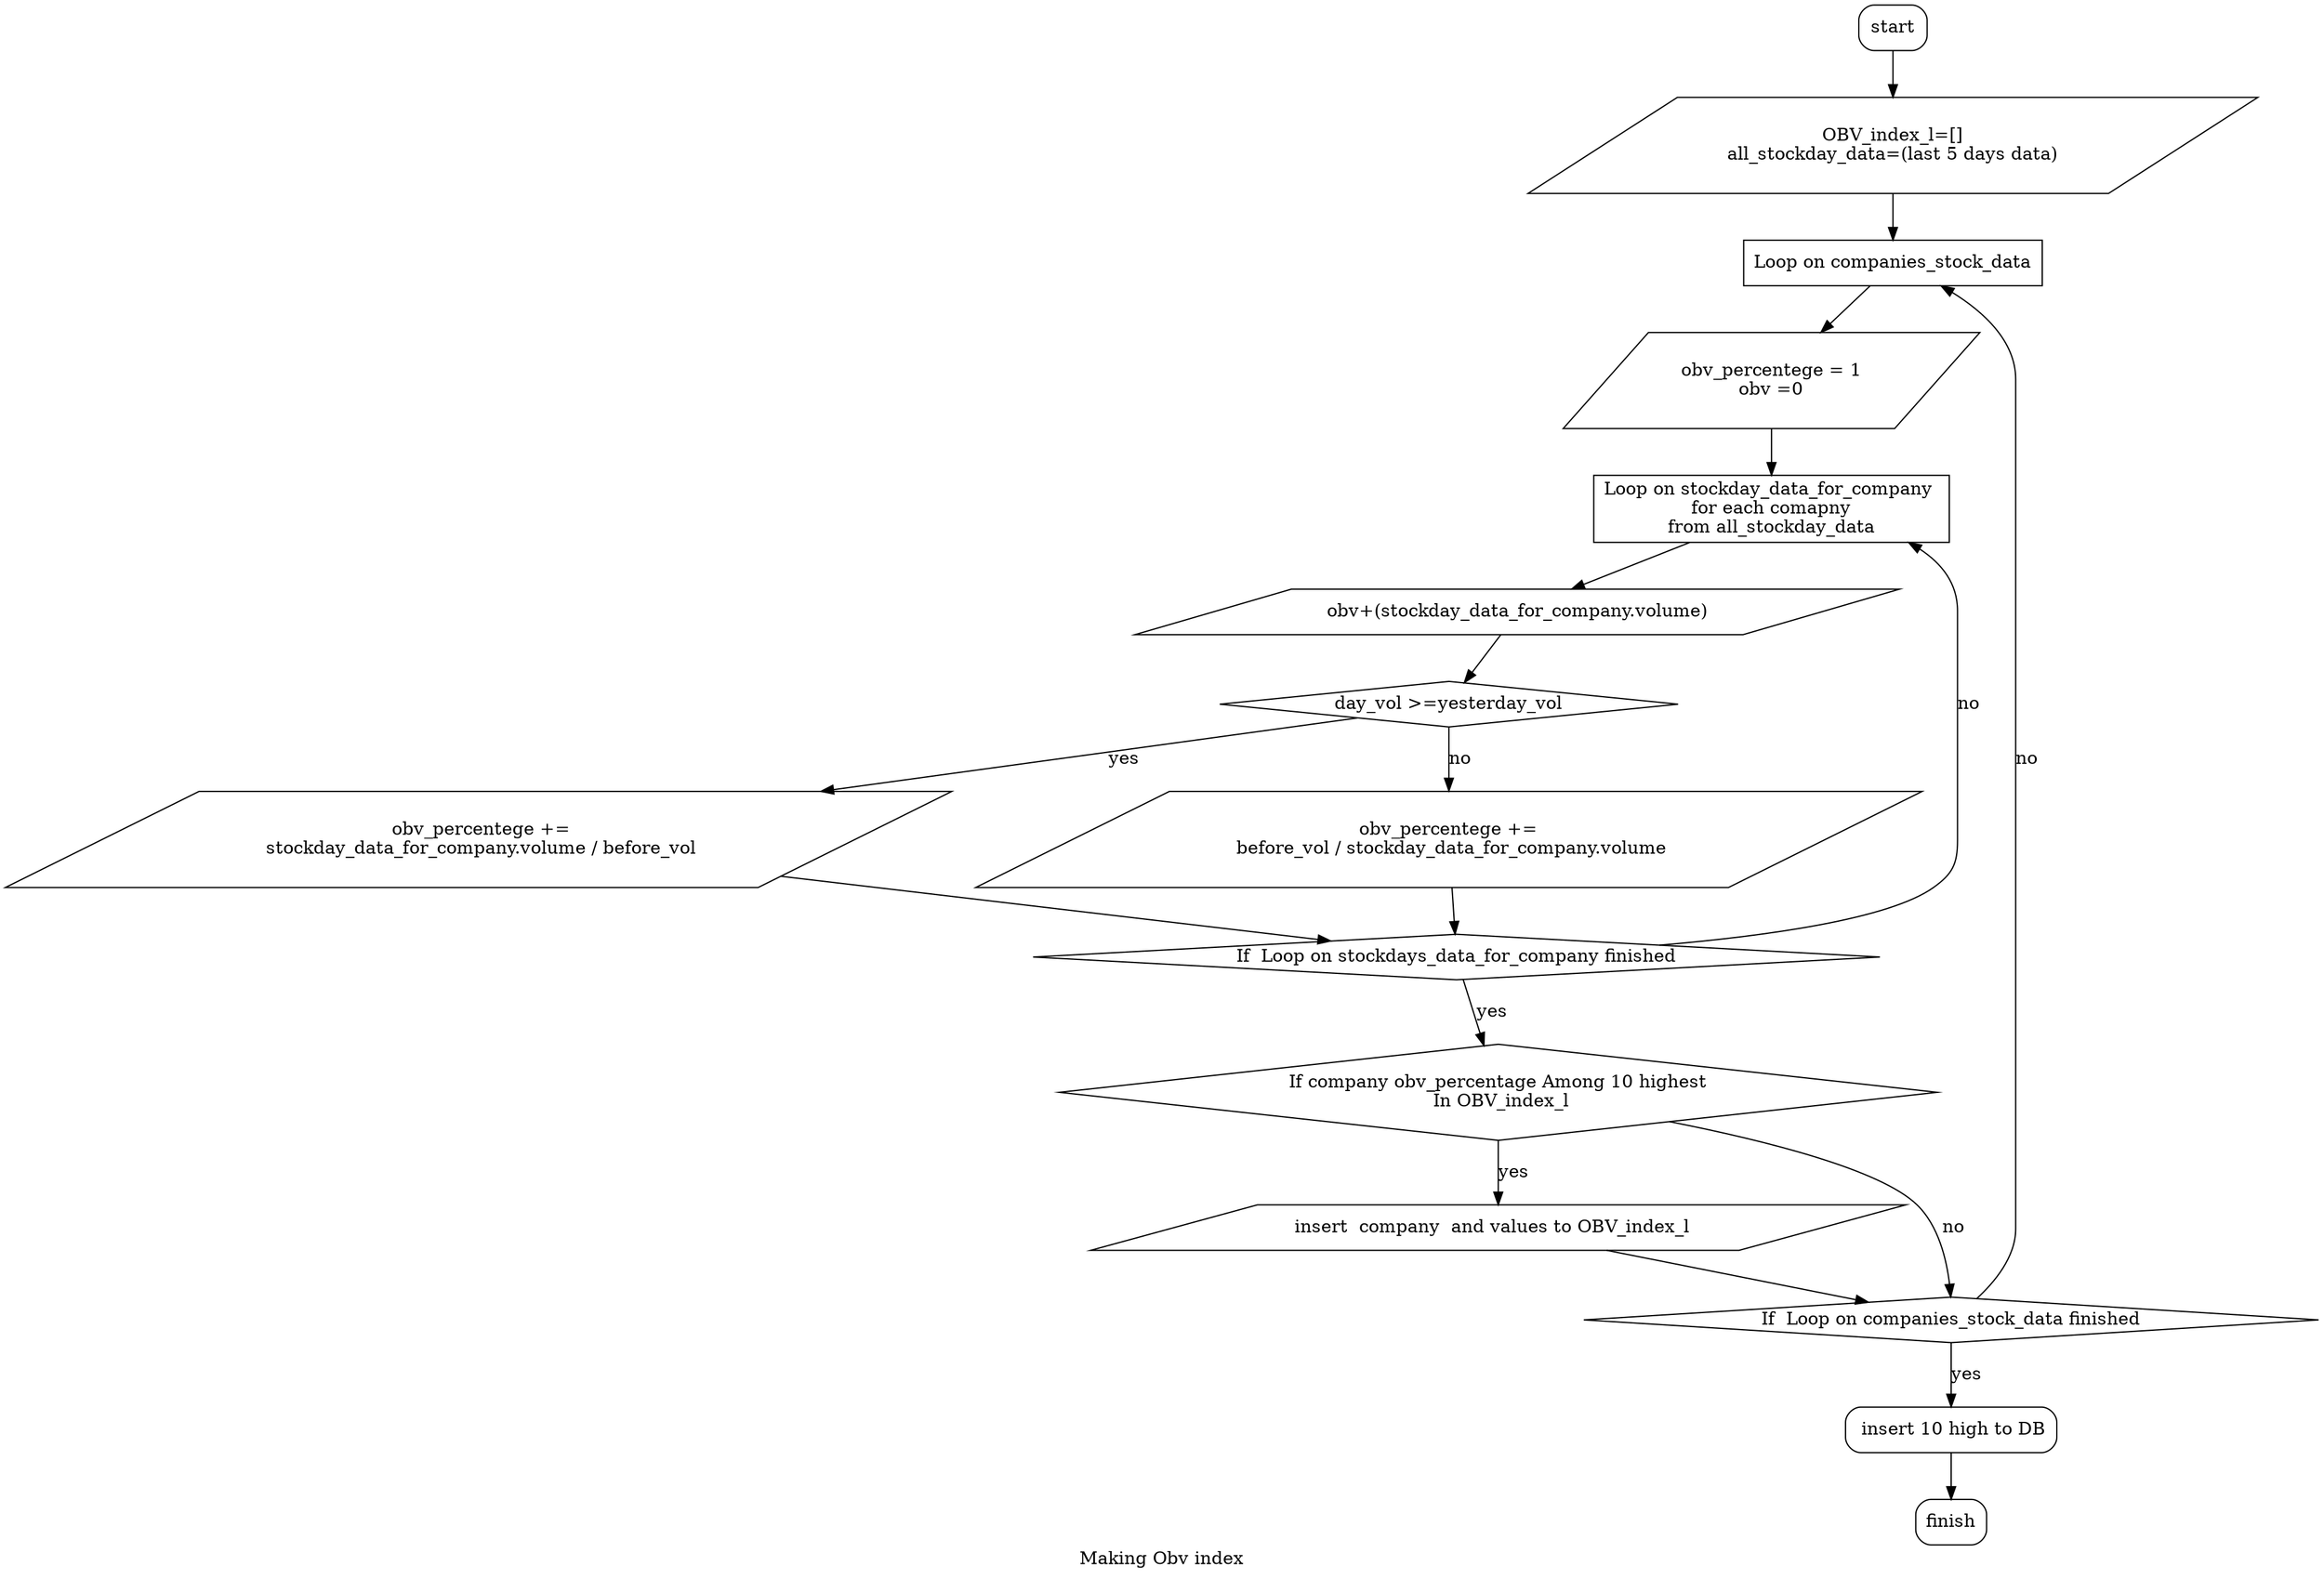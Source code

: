 digraph {
    label="Making Obv index"
 
    start[shape="box", style=rounded];

    Obv_index_init[label="OBV_index_l=[]\nall_stockday_data=(last 5 days data)",
                    shape="parallelogram", style=""]

    loop_companies_stock_data[label="Loop on companies_stock_data",shape="box", style=""]

    Obv_company_init[label="obv_percentege = 1\nobv =0\n",
                    shape="parallelogram", style=""]

    

    loop_stockdays_data_for_company[label="Loop on stockday_data_for_company \nfor each comapny\nfrom all_stockday_data",shape="box", style=""]

    obv_vol[label="obv+(stockday_data_for_company.volume)",
                            shape="parallelogram", style=""]

    if_day_vol_gte_yesterday_vol[label="day_vol >=yesterday_vol",
                                shape="diamond", style=""];

    obv_percentage_up[label=" obv_percentege +=\n stockday_data_for_company.volume / before_vol",
                shape="parallelogram", style=""]
    obv_percentage_down[label="obv_percentege +=\n before_vol / stockday_data_for_company.volume",
                shape="parallelogram", style=""]


    if_loop_StocDayData_finshed[label="If  Loop on stockdays_data_for_company finished",
                                shape="diamond" ];

    if_company_percentege_among_high[label="If company obv_percentage Among 10 highest\n In OBV_index_l",
                                shape="diamond"]; 
    insert_com_value_to_OBV_index_l[label="insert  company  and values to OBV_index_l  ",
                                    shape="parallelogram", style=""]          


    if_loop_companies_stock_data_finished[label="If  Loop on companies_stock_data finished",
                                            shape="diamond"];

    insert_10_high[shape="box",label=" insert 10 high to DB" style=rounded];
    finish[shape="box", style=rounded];


    start -> Obv_index_init ;
    Obv_index_init -> loop_companies_stock_data;
    loop_companies_stock_data  -> Obv_company_init ; 
    Obv_company_init -> loop_stockdays_data_for_company ;
    loop_stockdays_data_for_company -> obv_vol;
    obv_vol -> if_day_vol_gte_yesterday_vol;

    if_day_vol_gte_yesterday_vol -> obv_percentage_up[label="yes"];
    if_day_vol_gte_yesterday_vol -> obv_percentage_down[label="no"];


    obv_percentage_up -> if_loop_StocDayData_finshed;
    obv_percentage_down -> if_loop_StocDayData_finshed ;


    if_loop_StocDayData_finshed -> if_company_percentege_among_high[label="yes"];
    if_loop_StocDayData_finshed ->  loop_stockdays_data_for_company[label="no"];

    # 
    if_company_percentege_among_high -> if_loop_companies_stock_data_finished[label="no"] ;
    if_company_percentege_among_high -> insert_com_value_to_OBV_index_l[label="yes"] ;
    insert_com_value_to_OBV_index_l ->  if_loop_companies_stock_data_finished;

    #
    if_loop_companies_stock_data_finished -> insert_10_high[label="yes"];
    insert_10_high-> finish ;
    if_loop_companies_stock_data_finished -> loop_companies_stock_data[label="no"];


}